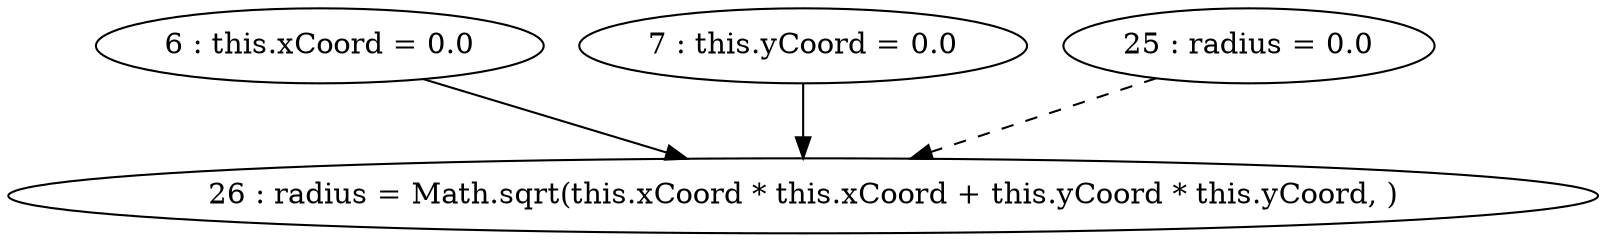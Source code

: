 digraph G {
"6 : this.xCoord = 0.0"
"6 : this.xCoord = 0.0" -> "26 : radius = Math.sqrt(this.xCoord * this.xCoord + this.yCoord * this.yCoord, )"
"7 : this.yCoord = 0.0"
"7 : this.yCoord = 0.0" -> "26 : radius = Math.sqrt(this.xCoord * this.xCoord + this.yCoord * this.yCoord, )"
"25 : radius = 0.0"
"25 : radius = 0.0" -> "26 : radius = Math.sqrt(this.xCoord * this.xCoord + this.yCoord * this.yCoord, )" [style=dashed]
"26 : radius = Math.sqrt(this.xCoord * this.xCoord + this.yCoord * this.yCoord, )"
}